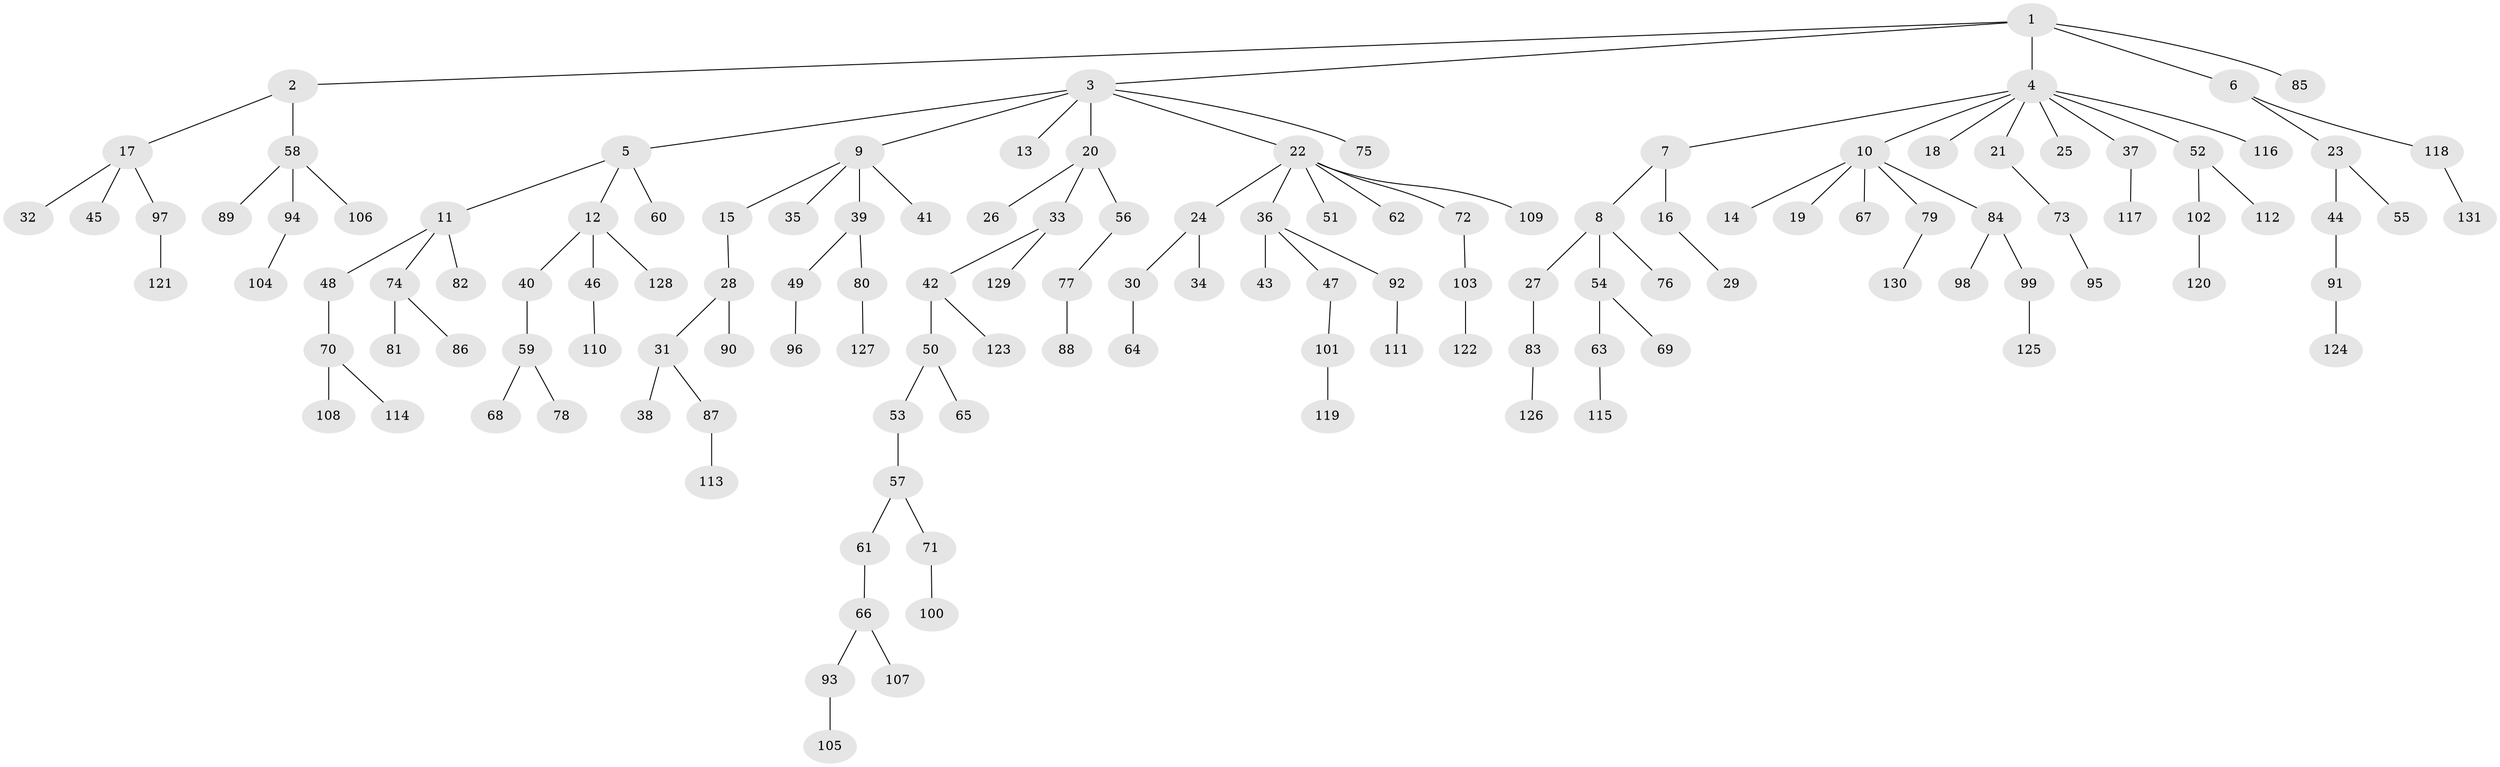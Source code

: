 // Generated by graph-tools (version 1.1) at 2025/11/02/27/25 16:11:27]
// undirected, 131 vertices, 130 edges
graph export_dot {
graph [start="1"]
  node [color=gray90,style=filled];
  1;
  2;
  3;
  4;
  5;
  6;
  7;
  8;
  9;
  10;
  11;
  12;
  13;
  14;
  15;
  16;
  17;
  18;
  19;
  20;
  21;
  22;
  23;
  24;
  25;
  26;
  27;
  28;
  29;
  30;
  31;
  32;
  33;
  34;
  35;
  36;
  37;
  38;
  39;
  40;
  41;
  42;
  43;
  44;
  45;
  46;
  47;
  48;
  49;
  50;
  51;
  52;
  53;
  54;
  55;
  56;
  57;
  58;
  59;
  60;
  61;
  62;
  63;
  64;
  65;
  66;
  67;
  68;
  69;
  70;
  71;
  72;
  73;
  74;
  75;
  76;
  77;
  78;
  79;
  80;
  81;
  82;
  83;
  84;
  85;
  86;
  87;
  88;
  89;
  90;
  91;
  92;
  93;
  94;
  95;
  96;
  97;
  98;
  99;
  100;
  101;
  102;
  103;
  104;
  105;
  106;
  107;
  108;
  109;
  110;
  111;
  112;
  113;
  114;
  115;
  116;
  117;
  118;
  119;
  120;
  121;
  122;
  123;
  124;
  125;
  126;
  127;
  128;
  129;
  130;
  131;
  1 -- 2;
  1 -- 3;
  1 -- 4;
  1 -- 6;
  1 -- 85;
  2 -- 17;
  2 -- 58;
  3 -- 5;
  3 -- 9;
  3 -- 13;
  3 -- 20;
  3 -- 22;
  3 -- 75;
  4 -- 7;
  4 -- 10;
  4 -- 18;
  4 -- 21;
  4 -- 25;
  4 -- 37;
  4 -- 52;
  4 -- 116;
  5 -- 11;
  5 -- 12;
  5 -- 60;
  6 -- 23;
  6 -- 118;
  7 -- 8;
  7 -- 16;
  8 -- 27;
  8 -- 54;
  8 -- 76;
  9 -- 15;
  9 -- 35;
  9 -- 39;
  9 -- 41;
  10 -- 14;
  10 -- 19;
  10 -- 67;
  10 -- 79;
  10 -- 84;
  11 -- 48;
  11 -- 74;
  11 -- 82;
  12 -- 40;
  12 -- 46;
  12 -- 128;
  15 -- 28;
  16 -- 29;
  17 -- 32;
  17 -- 45;
  17 -- 97;
  20 -- 26;
  20 -- 33;
  20 -- 56;
  21 -- 73;
  22 -- 24;
  22 -- 36;
  22 -- 51;
  22 -- 62;
  22 -- 72;
  22 -- 109;
  23 -- 44;
  23 -- 55;
  24 -- 30;
  24 -- 34;
  27 -- 83;
  28 -- 31;
  28 -- 90;
  30 -- 64;
  31 -- 38;
  31 -- 87;
  33 -- 42;
  33 -- 129;
  36 -- 43;
  36 -- 47;
  36 -- 92;
  37 -- 117;
  39 -- 49;
  39 -- 80;
  40 -- 59;
  42 -- 50;
  42 -- 123;
  44 -- 91;
  46 -- 110;
  47 -- 101;
  48 -- 70;
  49 -- 96;
  50 -- 53;
  50 -- 65;
  52 -- 102;
  52 -- 112;
  53 -- 57;
  54 -- 63;
  54 -- 69;
  56 -- 77;
  57 -- 61;
  57 -- 71;
  58 -- 89;
  58 -- 94;
  58 -- 106;
  59 -- 68;
  59 -- 78;
  61 -- 66;
  63 -- 115;
  66 -- 93;
  66 -- 107;
  70 -- 108;
  70 -- 114;
  71 -- 100;
  72 -- 103;
  73 -- 95;
  74 -- 81;
  74 -- 86;
  77 -- 88;
  79 -- 130;
  80 -- 127;
  83 -- 126;
  84 -- 98;
  84 -- 99;
  87 -- 113;
  91 -- 124;
  92 -- 111;
  93 -- 105;
  94 -- 104;
  97 -- 121;
  99 -- 125;
  101 -- 119;
  102 -- 120;
  103 -- 122;
  118 -- 131;
}
